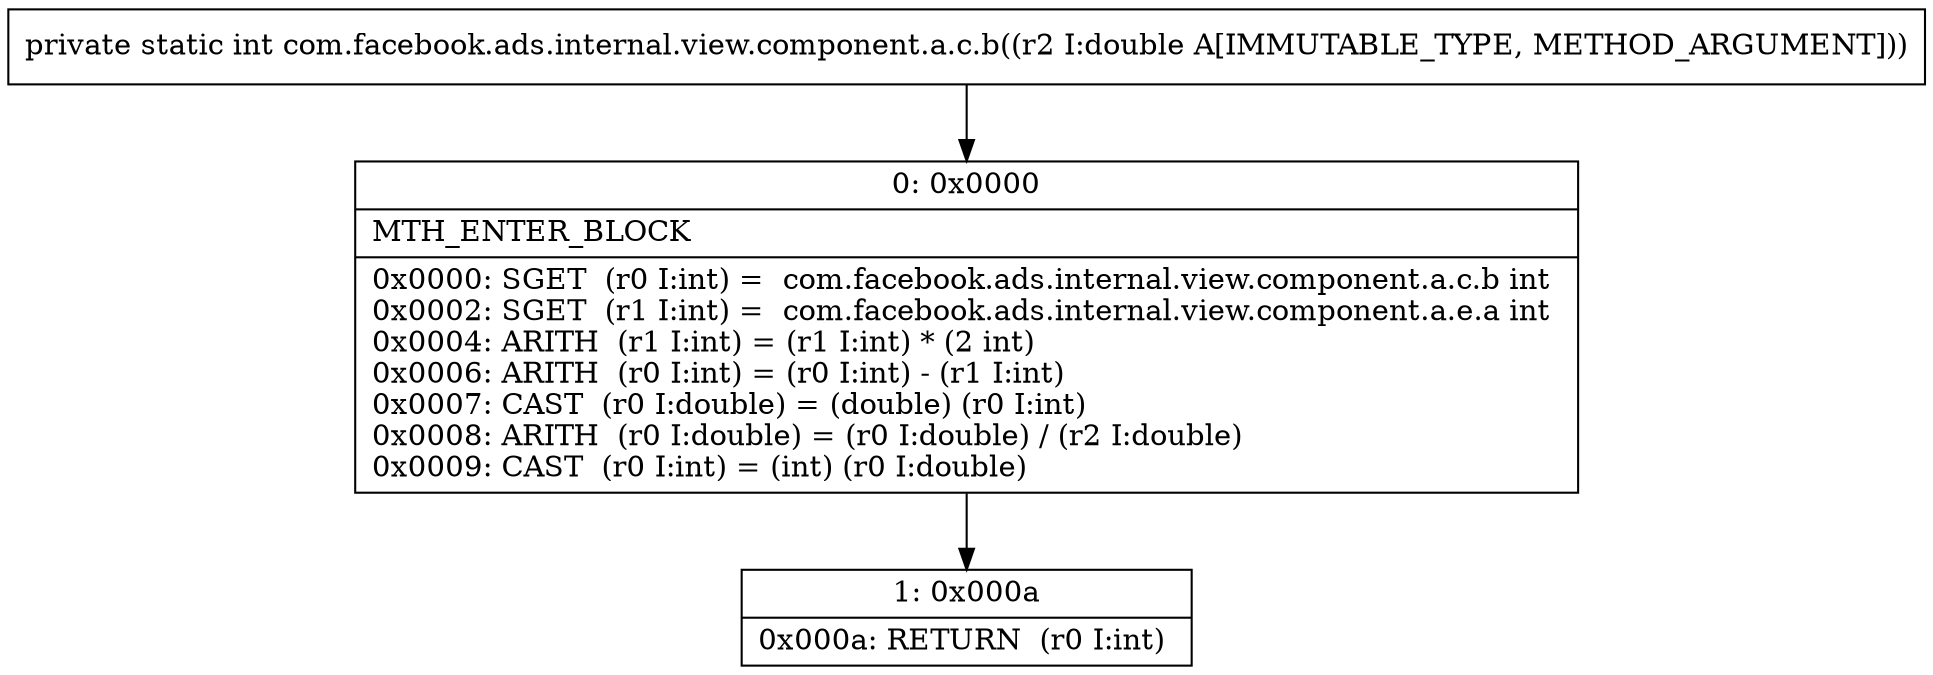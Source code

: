 digraph "CFG forcom.facebook.ads.internal.view.component.a.c.b(D)I" {
Node_0 [shape=record,label="{0\:\ 0x0000|MTH_ENTER_BLOCK\l|0x0000: SGET  (r0 I:int) =  com.facebook.ads.internal.view.component.a.c.b int \l0x0002: SGET  (r1 I:int) =  com.facebook.ads.internal.view.component.a.e.a int \l0x0004: ARITH  (r1 I:int) = (r1 I:int) * (2 int) \l0x0006: ARITH  (r0 I:int) = (r0 I:int) \- (r1 I:int) \l0x0007: CAST  (r0 I:double) = (double) (r0 I:int) \l0x0008: ARITH  (r0 I:double) = (r0 I:double) \/ (r2 I:double) \l0x0009: CAST  (r0 I:int) = (int) (r0 I:double) \l}"];
Node_1 [shape=record,label="{1\:\ 0x000a|0x000a: RETURN  (r0 I:int) \l}"];
MethodNode[shape=record,label="{private static int com.facebook.ads.internal.view.component.a.c.b((r2 I:double A[IMMUTABLE_TYPE, METHOD_ARGUMENT])) }"];
MethodNode -> Node_0;
Node_0 -> Node_1;
}

